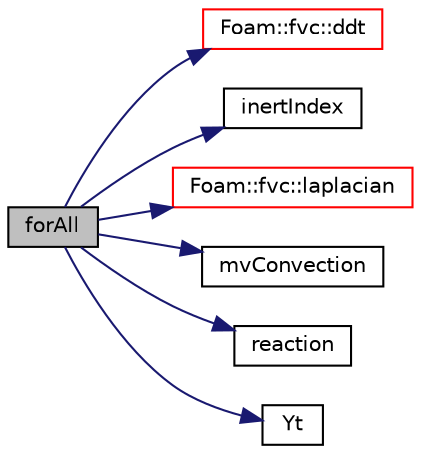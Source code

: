 digraph "forAll"
{
  bgcolor="transparent";
  edge [fontname="Helvetica",fontsize="10",labelfontname="Helvetica",labelfontsize="10"];
  node [fontname="Helvetica",fontsize="10",shape=record];
  rankdir="LR";
  Node6 [label="forAll",height=0.2,width=0.4,color="black", fillcolor="grey75", style="filled", fontcolor="black"];
  Node6 -> Node7 [color="midnightblue",fontsize="10",style="solid",fontname="Helvetica"];
  Node7 [label="Foam::fvc::ddt",height=0.2,width=0.4,color="red",URL="$a21861.html#a5dc871206ab86042756c8ccfdc5797ad"];
  Node6 -> Node304 [color="midnightblue",fontsize="10",style="solid",fontname="Helvetica"];
  Node304 [label="inertIndex",height=0.2,width=0.4,color="black",URL="$a39143.html#ae741ec746a0c6d0361b087a893dc9f8c"];
  Node6 -> Node305 [color="midnightblue",fontsize="10",style="solid",fontname="Helvetica"];
  Node305 [label="Foam::fvc::laplacian",height=0.2,width=0.4,color="red",URL="$a21861.html#ac75bff389d0405149b204b0d7ac214cd"];
  Node6 -> Node308 [color="midnightblue",fontsize="10",style="solid",fontname="Helvetica"];
  Node308 [label="mvConvection",height=0.2,width=0.4,color="black",URL="$a39380.html#a485ac6d8bab3756876f7dcf0087d72de"];
  Node6 -> Node309 [color="midnightblue",fontsize="10",style="solid",fontname="Helvetica"];
  Node309 [label="reaction",height=0.2,width=0.4,color="black",URL="$a41288.html#a31e20dded3aa39de922899a34687efcc"];
  Node6 -> Node310 [color="midnightblue",fontsize="10",style="solid",fontname="Helvetica"];
  Node310 [label="Yt",height=0.2,width=0.4,color="black",URL="$a39380.html#a7746da0f0a93e9f860fcbe501c80f0d3"];
}
